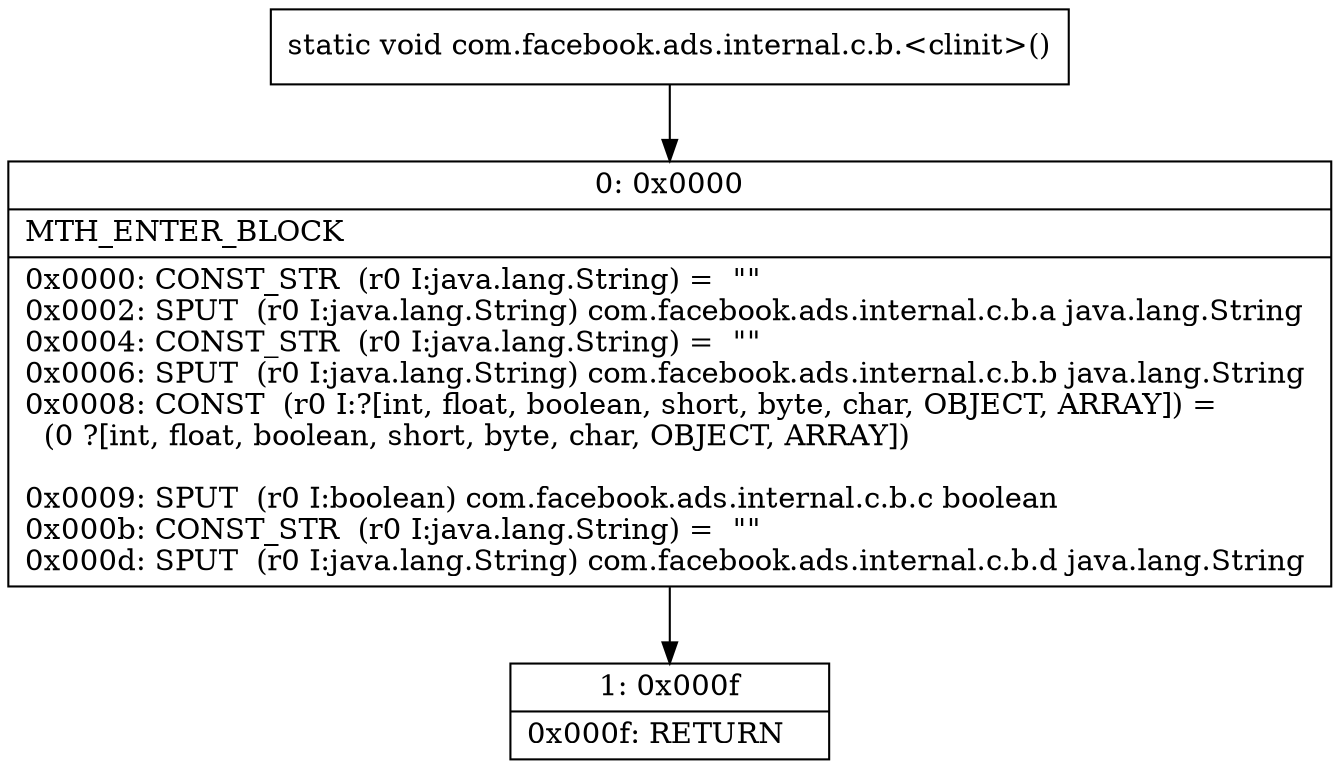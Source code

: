 digraph "CFG forcom.facebook.ads.internal.c.b.\<clinit\>()V" {
Node_0 [shape=record,label="{0\:\ 0x0000|MTH_ENTER_BLOCK\l|0x0000: CONST_STR  (r0 I:java.lang.String) =  \"\" \l0x0002: SPUT  (r0 I:java.lang.String) com.facebook.ads.internal.c.b.a java.lang.String \l0x0004: CONST_STR  (r0 I:java.lang.String) =  \"\" \l0x0006: SPUT  (r0 I:java.lang.String) com.facebook.ads.internal.c.b.b java.lang.String \l0x0008: CONST  (r0 I:?[int, float, boolean, short, byte, char, OBJECT, ARRAY]) = \l  (0 ?[int, float, boolean, short, byte, char, OBJECT, ARRAY])\l \l0x0009: SPUT  (r0 I:boolean) com.facebook.ads.internal.c.b.c boolean \l0x000b: CONST_STR  (r0 I:java.lang.String) =  \"\" \l0x000d: SPUT  (r0 I:java.lang.String) com.facebook.ads.internal.c.b.d java.lang.String \l}"];
Node_1 [shape=record,label="{1\:\ 0x000f|0x000f: RETURN   \l}"];
MethodNode[shape=record,label="{static void com.facebook.ads.internal.c.b.\<clinit\>() }"];
MethodNode -> Node_0;
Node_0 -> Node_1;
}

